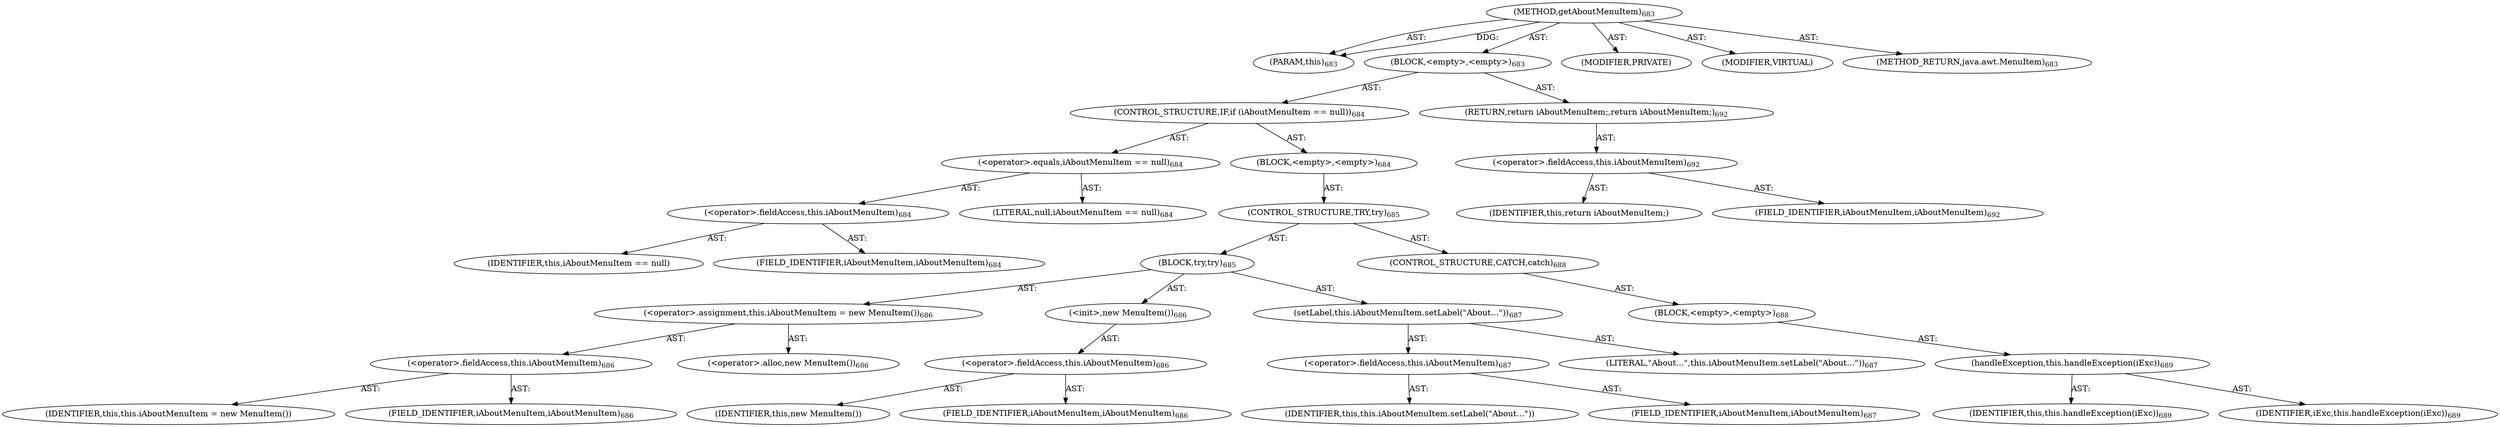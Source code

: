 digraph "getAboutMenuItem" {  
"111669149731" [label = <(METHOD,getAboutMenuItem)<SUB>683</SUB>> ]
"115964117017" [label = <(PARAM,this)<SUB>683</SUB>> ]
"25769803886" [label = <(BLOCK,&lt;empty&gt;,&lt;empty&gt;)<SUB>683</SUB>> ]
"47244640327" [label = <(CONTROL_STRUCTURE,IF,if (iAboutMenuItem == null))<SUB>684</SUB>> ]
"30064771822" [label = <(&lt;operator&gt;.equals,iAboutMenuItem == null)<SUB>684</SUB>> ]
"30064771823" [label = <(&lt;operator&gt;.fieldAccess,this.iAboutMenuItem)<SUB>684</SUB>> ]
"68719477264" [label = <(IDENTIFIER,this,iAboutMenuItem == null)> ]
"55834575099" [label = <(FIELD_IDENTIFIER,iAboutMenuItem,iAboutMenuItem)<SUB>684</SUB>> ]
"90194313387" [label = <(LITERAL,null,iAboutMenuItem == null)<SUB>684</SUB>> ]
"25769803887" [label = <(BLOCK,&lt;empty&gt;,&lt;empty&gt;)<SUB>684</SUB>> ]
"47244640328" [label = <(CONTROL_STRUCTURE,TRY,try)<SUB>685</SUB>> ]
"25769803888" [label = <(BLOCK,try,try)<SUB>685</SUB>> ]
"30064771824" [label = <(&lt;operator&gt;.assignment,this.iAboutMenuItem = new MenuItem())<SUB>686</SUB>> ]
"30064771825" [label = <(&lt;operator&gt;.fieldAccess,this.iAboutMenuItem)<SUB>686</SUB>> ]
"68719477265" [label = <(IDENTIFIER,this,this.iAboutMenuItem = new MenuItem())> ]
"55834575100" [label = <(FIELD_IDENTIFIER,iAboutMenuItem,iAboutMenuItem)<SUB>686</SUB>> ]
"30064771826" [label = <(&lt;operator&gt;.alloc,new MenuItem())<SUB>686</SUB>> ]
"30064771827" [label = <(&lt;init&gt;,new MenuItem())<SUB>686</SUB>> ]
"30064771828" [label = <(&lt;operator&gt;.fieldAccess,this.iAboutMenuItem)<SUB>686</SUB>> ]
"68719477266" [label = <(IDENTIFIER,this,new MenuItem())> ]
"55834575101" [label = <(FIELD_IDENTIFIER,iAboutMenuItem,iAboutMenuItem)<SUB>686</SUB>> ]
"30064771829" [label = <(setLabel,this.iAboutMenuItem.setLabel(&quot;About...&quot;))<SUB>687</SUB>> ]
"30064771830" [label = <(&lt;operator&gt;.fieldAccess,this.iAboutMenuItem)<SUB>687</SUB>> ]
"68719477267" [label = <(IDENTIFIER,this,this.iAboutMenuItem.setLabel(&quot;About...&quot;))> ]
"55834575102" [label = <(FIELD_IDENTIFIER,iAboutMenuItem,iAboutMenuItem)<SUB>687</SUB>> ]
"90194313388" [label = <(LITERAL,&quot;About...&quot;,this.iAboutMenuItem.setLabel(&quot;About...&quot;))<SUB>687</SUB>> ]
"47244640329" [label = <(CONTROL_STRUCTURE,CATCH,catch)<SUB>688</SUB>> ]
"25769803889" [label = <(BLOCK,&lt;empty&gt;,&lt;empty&gt;)<SUB>688</SUB>> ]
"30064771831" [label = <(handleException,this.handleException(iExc))<SUB>689</SUB>> ]
"68719476858" [label = <(IDENTIFIER,this,this.handleException(iExc))<SUB>689</SUB>> ]
"68719477268" [label = <(IDENTIFIER,iExc,this.handleException(iExc))<SUB>689</SUB>> ]
"146028888071" [label = <(RETURN,return iAboutMenuItem;,return iAboutMenuItem;)<SUB>692</SUB>> ]
"30064771832" [label = <(&lt;operator&gt;.fieldAccess,this.iAboutMenuItem)<SUB>692</SUB>> ]
"68719477269" [label = <(IDENTIFIER,this,return iAboutMenuItem;)> ]
"55834575103" [label = <(FIELD_IDENTIFIER,iAboutMenuItem,iAboutMenuItem)<SUB>692</SUB>> ]
"133143986292" [label = <(MODIFIER,PRIVATE)> ]
"133143986293" [label = <(MODIFIER,VIRTUAL)> ]
"128849018915" [label = <(METHOD_RETURN,java.awt.MenuItem)<SUB>683</SUB>> ]
  "111669149731" -> "115964117017"  [ label = "AST: "] 
  "111669149731" -> "25769803886"  [ label = "AST: "] 
  "111669149731" -> "133143986292"  [ label = "AST: "] 
  "111669149731" -> "133143986293"  [ label = "AST: "] 
  "111669149731" -> "128849018915"  [ label = "AST: "] 
  "25769803886" -> "47244640327"  [ label = "AST: "] 
  "25769803886" -> "146028888071"  [ label = "AST: "] 
  "47244640327" -> "30064771822"  [ label = "AST: "] 
  "47244640327" -> "25769803887"  [ label = "AST: "] 
  "30064771822" -> "30064771823"  [ label = "AST: "] 
  "30064771822" -> "90194313387"  [ label = "AST: "] 
  "30064771823" -> "68719477264"  [ label = "AST: "] 
  "30064771823" -> "55834575099"  [ label = "AST: "] 
  "25769803887" -> "47244640328"  [ label = "AST: "] 
  "47244640328" -> "25769803888"  [ label = "AST: "] 
  "47244640328" -> "47244640329"  [ label = "AST: "] 
  "25769803888" -> "30064771824"  [ label = "AST: "] 
  "25769803888" -> "30064771827"  [ label = "AST: "] 
  "25769803888" -> "30064771829"  [ label = "AST: "] 
  "30064771824" -> "30064771825"  [ label = "AST: "] 
  "30064771824" -> "30064771826"  [ label = "AST: "] 
  "30064771825" -> "68719477265"  [ label = "AST: "] 
  "30064771825" -> "55834575100"  [ label = "AST: "] 
  "30064771827" -> "30064771828"  [ label = "AST: "] 
  "30064771828" -> "68719477266"  [ label = "AST: "] 
  "30064771828" -> "55834575101"  [ label = "AST: "] 
  "30064771829" -> "30064771830"  [ label = "AST: "] 
  "30064771829" -> "90194313388"  [ label = "AST: "] 
  "30064771830" -> "68719477267"  [ label = "AST: "] 
  "30064771830" -> "55834575102"  [ label = "AST: "] 
  "47244640329" -> "25769803889"  [ label = "AST: "] 
  "25769803889" -> "30064771831"  [ label = "AST: "] 
  "30064771831" -> "68719476858"  [ label = "AST: "] 
  "30064771831" -> "68719477268"  [ label = "AST: "] 
  "146028888071" -> "30064771832"  [ label = "AST: "] 
  "30064771832" -> "68719477269"  [ label = "AST: "] 
  "30064771832" -> "55834575103"  [ label = "AST: "] 
  "111669149731" -> "115964117017"  [ label = "DDG: "] 
}

